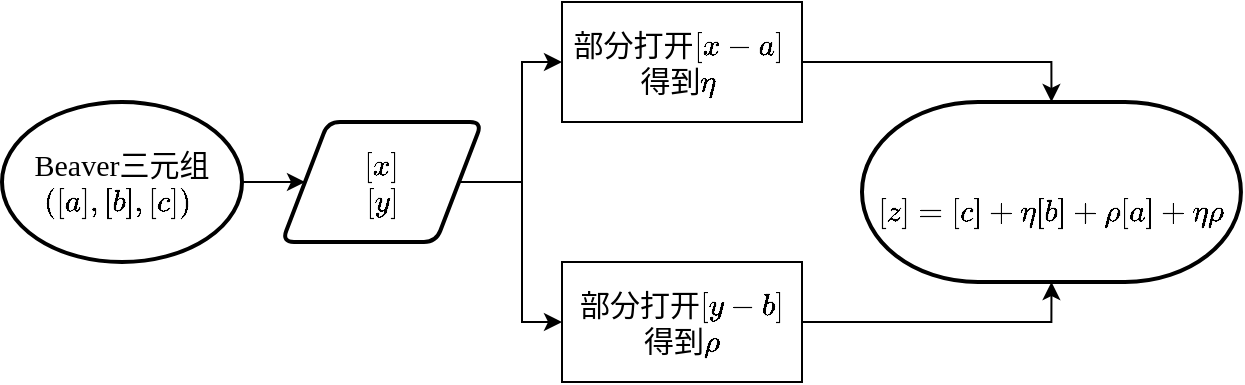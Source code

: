 <mxfile version="14.7.2" type="github">
  <diagram id="C5RbgW3tW_q4GjxwLOle" name="Page-1">
    <mxGraphModel dx="1289" dy="705" grid="1" gridSize="10" guides="1" tooltips="1" connect="1" arrows="1" fold="1" page="1" pageScale="1" pageWidth="827" pageHeight="1169" math="1" shadow="0">
      <root>
        <mxCell id="0" />
        <mxCell id="1" parent="0" />
        <mxCell id="Qj5d7aouwbNp9yR_IveV-12" style="edgeStyle=orthogonalEdgeStyle;rounded=0;orthogonalLoop=1;jettySize=auto;html=1;exitX=1;exitY=0.5;exitDx=0;exitDy=0;exitPerimeter=0;entryX=0;entryY=0.5;entryDx=0;entryDy=0;fontFamily=Times New Roman;fontSize=15;" edge="1" parent="1" source="Qj5d7aouwbNp9yR_IveV-2" target="Qj5d7aouwbNp9yR_IveV-3">
          <mxGeometry relative="1" as="geometry" />
        </mxCell>
        <mxCell id="Qj5d7aouwbNp9yR_IveV-2" value="Beaver三元组&lt;br style=&quot;font-size: 15px;&quot;&gt;\(([a],[b],[c])\)&amp;nbsp;" style="strokeWidth=2;html=1;shape=mxgraph.flowchart.start_1;whiteSpace=wrap;fontFamily=Times New Roman;fontSize=15;" vertex="1" parent="1">
          <mxGeometry x="-50" y="330" width="120" height="80" as="geometry" />
        </mxCell>
        <mxCell id="Qj5d7aouwbNp9yR_IveV-13" style="edgeStyle=orthogonalEdgeStyle;rounded=0;orthogonalLoop=1;jettySize=auto;html=1;exitX=1;exitY=0.5;exitDx=0;exitDy=0;fontFamily=Times New Roman;fontSize=15;" edge="1" parent="1" source="Qj5d7aouwbNp9yR_IveV-3" target="Qj5d7aouwbNp9yR_IveV-5">
          <mxGeometry relative="1" as="geometry" />
        </mxCell>
        <mxCell id="Qj5d7aouwbNp9yR_IveV-14" style="edgeStyle=orthogonalEdgeStyle;rounded=0;orthogonalLoop=1;jettySize=auto;html=1;exitX=1;exitY=0.5;exitDx=0;exitDy=0;entryX=0;entryY=0.5;entryDx=0;entryDy=0;fontFamily=Times New Roman;fontSize=15;" edge="1" parent="1" source="Qj5d7aouwbNp9yR_IveV-3" target="Qj5d7aouwbNp9yR_IveV-6">
          <mxGeometry relative="1" as="geometry" />
        </mxCell>
        <mxCell id="Qj5d7aouwbNp9yR_IveV-3" value="\([x]\)&lt;br style=&quot;font-size: 15px;&quot;&gt;\([y]\)" style="shape=parallelogram;html=1;strokeWidth=2;perimeter=parallelogramPerimeter;whiteSpace=wrap;rounded=1;arcSize=12;size=0.23;fontFamily=Times New Roman;fontSize=15;" vertex="1" parent="1">
          <mxGeometry x="90" y="340" width="100" height="60" as="geometry" />
        </mxCell>
        <mxCell id="Qj5d7aouwbNp9yR_IveV-18" style="edgeStyle=orthogonalEdgeStyle;rounded=0;orthogonalLoop=1;jettySize=auto;html=1;exitX=1;exitY=0.5;exitDx=0;exitDy=0;entryX=0.5;entryY=0;entryDx=0;entryDy=0;entryPerimeter=0;fontFamily=Times New Roman;fontSize=15;" edge="1" parent="1" source="Qj5d7aouwbNp9yR_IveV-5" target="Qj5d7aouwbNp9yR_IveV-9">
          <mxGeometry relative="1" as="geometry" />
        </mxCell>
        <mxCell id="Qj5d7aouwbNp9yR_IveV-5" value="部分打开\([x-a]\)&amp;nbsp;&lt;br style=&quot;font-size: 15px;&quot;&gt;得到\(\eta\)&amp;nbsp;" style="rounded=0;whiteSpace=wrap;html=1;fontFamily=Times New Roman;fontSize=15;" vertex="1" parent="1">
          <mxGeometry x="230" y="280" width="120" height="60" as="geometry" />
        </mxCell>
        <mxCell id="Qj5d7aouwbNp9yR_IveV-17" style="edgeStyle=orthogonalEdgeStyle;rounded=0;orthogonalLoop=1;jettySize=auto;html=1;exitX=1;exitY=0.5;exitDx=0;exitDy=0;entryX=0.5;entryY=1;entryDx=0;entryDy=0;entryPerimeter=0;fontFamily=Times New Roman;fontSize=15;" edge="1" parent="1" source="Qj5d7aouwbNp9yR_IveV-6" target="Qj5d7aouwbNp9yR_IveV-9">
          <mxGeometry relative="1" as="geometry" />
        </mxCell>
        <mxCell id="Qj5d7aouwbNp9yR_IveV-6" value="部分打开\([y-b]\)&lt;br style=&quot;font-size: 15px;&quot;&gt;&amp;nbsp;得到\(\rho\)&amp;nbsp;" style="rounded=0;whiteSpace=wrap;html=1;fontFamily=Times New Roman;fontSize=15;" vertex="1" parent="1">
          <mxGeometry x="230.0" y="410" width="120" height="60" as="geometry" />
        </mxCell>
        <mxCell id="Qj5d7aouwbNp9yR_IveV-9" value="&lt;br style=&quot;font-size: 15px;&quot;&gt;$$[z]=[c]+\eta[b]+\rho[a]+\eta\rho$$" style="strokeWidth=2;html=1;shape=mxgraph.flowchart.terminator;whiteSpace=wrap;fontFamily=Times New Roman;fontSize=15;" vertex="1" parent="1">
          <mxGeometry x="380" y="330" width="189.47" height="90" as="geometry" />
        </mxCell>
      </root>
    </mxGraphModel>
  </diagram>
</mxfile>
